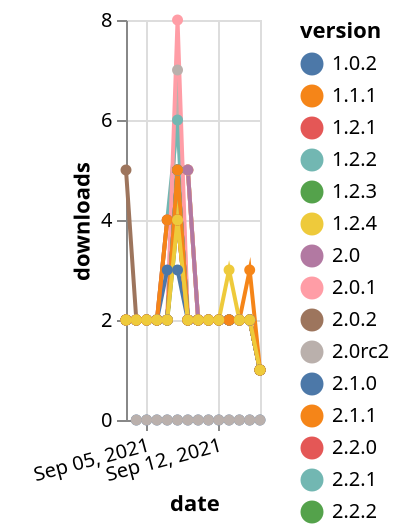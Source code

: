 {"$schema": "https://vega.github.io/schema/vega-lite/v5.json", "description": "A simple bar chart with embedded data.", "data": {"values": [{"date": "2021-09-03", "total": 534, "delta": 2, "version": "2.0.2"}, {"date": "2021-09-04", "total": 536, "delta": 2, "version": "2.0.2"}, {"date": "2021-09-05", "total": 538, "delta": 2, "version": "2.0.2"}, {"date": "2021-09-06", "total": 540, "delta": 2, "version": "2.0.2"}, {"date": "2021-09-07", "total": 542, "delta": 2, "version": "2.0.2"}, {"date": "2021-09-08", "total": 547, "delta": 5, "version": "2.0.2"}, {"date": "2021-09-09", "total": 549, "delta": 2, "version": "2.0.2"}, {"date": "2021-09-10", "total": 551, "delta": 2, "version": "2.0.2"}, {"date": "2021-09-11", "total": 553, "delta": 2, "version": "2.0.2"}, {"date": "2021-09-12", "total": 555, "delta": 2, "version": "2.0.2"}, {"date": "2021-09-13", "total": 557, "delta": 2, "version": "2.0.2"}, {"date": "2021-09-14", "total": 559, "delta": 2, "version": "2.0.2"}, {"date": "2021-09-15", "total": 561, "delta": 2, "version": "2.0.2"}, {"date": "2021-09-16", "total": 562, "delta": 1, "version": "2.0.2"}, {"date": "2021-09-03", "total": 370, "delta": 5, "version": "2.3.0"}, {"date": "2021-09-04", "total": 372, "delta": 2, "version": "2.3.0"}, {"date": "2021-09-05", "total": 374, "delta": 2, "version": "2.3.0"}, {"date": "2021-09-06", "total": 376, "delta": 2, "version": "2.3.0"}, {"date": "2021-09-07", "total": 378, "delta": 2, "version": "2.3.0"}, {"date": "2021-09-08", "total": 383, "delta": 5, "version": "2.3.0"}, {"date": "2021-09-09", "total": 388, "delta": 5, "version": "2.3.0"}, {"date": "2021-09-10", "total": 390, "delta": 2, "version": "2.3.0"}, {"date": "2021-09-11", "total": 392, "delta": 2, "version": "2.3.0"}, {"date": "2021-09-12", "total": 394, "delta": 2, "version": "2.3.0"}, {"date": "2021-09-13", "total": 396, "delta": 2, "version": "2.3.0"}, {"date": "2021-09-14", "total": 398, "delta": 2, "version": "2.3.0"}, {"date": "2021-09-15", "total": 400, "delta": 2, "version": "2.3.0"}, {"date": "2021-09-16", "total": 401, "delta": 1, "version": "2.3.0"}, {"date": "2021-09-03", "total": 519, "delta": 2, "version": "2.2.3"}, {"date": "2021-09-04", "total": 521, "delta": 2, "version": "2.2.3"}, {"date": "2021-09-05", "total": 523, "delta": 2, "version": "2.2.3"}, {"date": "2021-09-06", "total": 525, "delta": 2, "version": "2.2.3"}, {"date": "2021-09-07", "total": 527, "delta": 2, "version": "2.2.3"}, {"date": "2021-09-08", "total": 532, "delta": 5, "version": "2.2.3"}, {"date": "2021-09-09", "total": 537, "delta": 5, "version": "2.2.3"}, {"date": "2021-09-10", "total": 539, "delta": 2, "version": "2.2.3"}, {"date": "2021-09-11", "total": 541, "delta": 2, "version": "2.2.3"}, {"date": "2021-09-12", "total": 543, "delta": 2, "version": "2.2.3"}, {"date": "2021-09-13", "total": 545, "delta": 2, "version": "2.2.3"}, {"date": "2021-09-14", "total": 547, "delta": 2, "version": "2.2.3"}, {"date": "2021-09-15", "total": 549, "delta": 2, "version": "2.2.3"}, {"date": "2021-09-16", "total": 550, "delta": 1, "version": "2.2.3"}, {"date": "2021-09-03", "total": 469, "delta": 2, "version": "2.2.5"}, {"date": "2021-09-04", "total": 471, "delta": 2, "version": "2.2.5"}, {"date": "2021-09-05", "total": 473, "delta": 2, "version": "2.2.5"}, {"date": "2021-09-06", "total": 475, "delta": 2, "version": "2.2.5"}, {"date": "2021-09-07", "total": 477, "delta": 2, "version": "2.2.5"}, {"date": "2021-09-08", "total": 482, "delta": 5, "version": "2.2.5"}, {"date": "2021-09-09", "total": 487, "delta": 5, "version": "2.2.5"}, {"date": "2021-09-10", "total": 489, "delta": 2, "version": "2.2.5"}, {"date": "2021-09-11", "total": 491, "delta": 2, "version": "2.2.5"}, {"date": "2021-09-12", "total": 493, "delta": 2, "version": "2.2.5"}, {"date": "2021-09-13", "total": 495, "delta": 2, "version": "2.2.5"}, {"date": "2021-09-14", "total": 497, "delta": 2, "version": "2.2.5"}, {"date": "2021-09-15", "total": 499, "delta": 2, "version": "2.2.5"}, {"date": "2021-09-16", "total": 500, "delta": 1, "version": "2.2.5"}, {"date": "2021-09-03", "total": 575, "delta": 2, "version": "2.0"}, {"date": "2021-09-04", "total": 577, "delta": 2, "version": "2.0"}, {"date": "2021-09-05", "total": 579, "delta": 2, "version": "2.0"}, {"date": "2021-09-06", "total": 581, "delta": 2, "version": "2.0"}, {"date": "2021-09-07", "total": 583, "delta": 2, "version": "2.0"}, {"date": "2021-09-08", "total": 588, "delta": 5, "version": "2.0"}, {"date": "2021-09-09", "total": 590, "delta": 2, "version": "2.0"}, {"date": "2021-09-10", "total": 592, "delta": 2, "version": "2.0"}, {"date": "2021-09-11", "total": 594, "delta": 2, "version": "2.0"}, {"date": "2021-09-12", "total": 596, "delta": 2, "version": "2.0"}, {"date": "2021-09-13", "total": 598, "delta": 2, "version": "2.0"}, {"date": "2021-09-14", "total": 600, "delta": 2, "version": "2.0"}, {"date": "2021-09-15", "total": 602, "delta": 2, "version": "2.0"}, {"date": "2021-09-16", "total": 603, "delta": 1, "version": "2.0"}, {"date": "2021-09-03", "total": 1492, "delta": 2, "version": "2.0rc2"}, {"date": "2021-09-04", "total": 1494, "delta": 2, "version": "2.0rc2"}, {"date": "2021-09-05", "total": 1496, "delta": 2, "version": "2.0rc2"}, {"date": "2021-09-06", "total": 1498, "delta": 2, "version": "2.0rc2"}, {"date": "2021-09-07", "total": 1500, "delta": 2, "version": "2.0rc2"}, {"date": "2021-09-08", "total": 1507, "delta": 7, "version": "2.0rc2"}, {"date": "2021-09-09", "total": 1509, "delta": 2, "version": "2.0rc2"}, {"date": "2021-09-10", "total": 1511, "delta": 2, "version": "2.0rc2"}, {"date": "2021-09-11", "total": 1513, "delta": 2, "version": "2.0rc2"}, {"date": "2021-09-12", "total": 1515, "delta": 2, "version": "2.0rc2"}, {"date": "2021-09-13", "total": 1517, "delta": 2, "version": "2.0rc2"}, {"date": "2021-09-14", "total": 1519, "delta": 2, "version": "2.0rc2"}, {"date": "2021-09-15", "total": 1521, "delta": 2, "version": "2.0rc2"}, {"date": "2021-09-16", "total": 1522, "delta": 1, "version": "2.0rc2"}, {"date": "2021-09-03", "total": 468, "delta": 2, "version": "2.2.4"}, {"date": "2021-09-04", "total": 470, "delta": 2, "version": "2.2.4"}, {"date": "2021-09-05", "total": 472, "delta": 2, "version": "2.2.4"}, {"date": "2021-09-06", "total": 474, "delta": 2, "version": "2.2.4"}, {"date": "2021-09-07", "total": 476, "delta": 2, "version": "2.2.4"}, {"date": "2021-09-08", "total": 481, "delta": 5, "version": "2.2.4"}, {"date": "2021-09-09", "total": 486, "delta": 5, "version": "2.2.4"}, {"date": "2021-09-10", "total": 488, "delta": 2, "version": "2.2.4"}, {"date": "2021-09-11", "total": 490, "delta": 2, "version": "2.2.4"}, {"date": "2021-09-12", "total": 492, "delta": 2, "version": "2.2.4"}, {"date": "2021-09-13", "total": 494, "delta": 2, "version": "2.2.4"}, {"date": "2021-09-14", "total": 496, "delta": 2, "version": "2.2.4"}, {"date": "2021-09-15", "total": 498, "delta": 2, "version": "2.2.4"}, {"date": "2021-09-16", "total": 499, "delta": 1, "version": "2.2.4"}, {"date": "2021-09-03", "total": 2871, "delta": 2, "version": "1.2.2"}, {"date": "2021-09-04", "total": 2873, "delta": 2, "version": "1.2.2"}, {"date": "2021-09-05", "total": 2875, "delta": 2, "version": "1.2.2"}, {"date": "2021-09-06", "total": 2877, "delta": 2, "version": "1.2.2"}, {"date": "2021-09-07", "total": 2881, "delta": 4, "version": "1.2.2"}, {"date": "2021-09-08", "total": 2887, "delta": 6, "version": "1.2.2"}, {"date": "2021-09-09", "total": 2889, "delta": 2, "version": "1.2.2"}, {"date": "2021-09-10", "total": 2891, "delta": 2, "version": "1.2.2"}, {"date": "2021-09-11", "total": 2893, "delta": 2, "version": "1.2.2"}, {"date": "2021-09-12", "total": 2895, "delta": 2, "version": "1.2.2"}, {"date": "2021-09-13", "total": 2897, "delta": 2, "version": "1.2.2"}, {"date": "2021-09-14", "total": 2899, "delta": 2, "version": "1.2.2"}, {"date": "2021-09-15", "total": 2901, "delta": 2, "version": "1.2.2"}, {"date": "2021-09-16", "total": 2902, "delta": 1, "version": "1.2.2"}, {"date": "2021-09-03", "total": 673, "delta": 2, "version": "2.0.1"}, {"date": "2021-09-04", "total": 675, "delta": 2, "version": "2.0.1"}, {"date": "2021-09-05", "total": 677, "delta": 2, "version": "2.0.1"}, {"date": "2021-09-06", "total": 679, "delta": 2, "version": "2.0.1"}, {"date": "2021-09-07", "total": 681, "delta": 2, "version": "2.0.1"}, {"date": "2021-09-08", "total": 689, "delta": 8, "version": "2.0.1"}, {"date": "2021-09-09", "total": 691, "delta": 2, "version": "2.0.1"}, {"date": "2021-09-10", "total": 693, "delta": 2, "version": "2.0.1"}, {"date": "2021-09-11", "total": 695, "delta": 2, "version": "2.0.1"}, {"date": "2021-09-12", "total": 697, "delta": 2, "version": "2.0.1"}, {"date": "2021-09-13", "total": 699, "delta": 2, "version": "2.0.1"}, {"date": "2021-09-14", "total": 701, "delta": 2, "version": "2.0.1"}, {"date": "2021-09-15", "total": 703, "delta": 2, "version": "2.0.1"}, {"date": "2021-09-16", "total": 704, "delta": 1, "version": "2.0.1"}, {"date": "2021-09-03", "total": 2482, "delta": 2, "version": "1.2.3"}, {"date": "2021-09-04", "total": 2484, "delta": 2, "version": "1.2.3"}, {"date": "2021-09-05", "total": 2486, "delta": 2, "version": "1.2.3"}, {"date": "2021-09-06", "total": 2488, "delta": 2, "version": "1.2.3"}, {"date": "2021-09-07", "total": 2490, "delta": 2, "version": "1.2.3"}, {"date": "2021-09-08", "total": 2494, "delta": 4, "version": "1.2.3"}, {"date": "2021-09-09", "total": 2496, "delta": 2, "version": "1.2.3"}, {"date": "2021-09-10", "total": 2498, "delta": 2, "version": "1.2.3"}, {"date": "2021-09-11", "total": 2500, "delta": 2, "version": "1.2.3"}, {"date": "2021-09-12", "total": 2502, "delta": 2, "version": "1.2.3"}, {"date": "2021-09-13", "total": 2504, "delta": 2, "version": "1.2.3"}, {"date": "2021-09-14", "total": 2506, "delta": 2, "version": "1.2.3"}, {"date": "2021-09-15", "total": 2508, "delta": 2, "version": "1.2.3"}, {"date": "2021-09-16", "total": 2509, "delta": 1, "version": "1.2.3"}, {"date": "2021-09-03", "total": 461, "delta": 2, "version": "2.2.0"}, {"date": "2021-09-04", "total": 463, "delta": 2, "version": "2.2.0"}, {"date": "2021-09-05", "total": 465, "delta": 2, "version": "2.2.0"}, {"date": "2021-09-06", "total": 467, "delta": 2, "version": "2.2.0"}, {"date": "2021-09-07", "total": 469, "delta": 2, "version": "2.2.0"}, {"date": "2021-09-08", "total": 474, "delta": 5, "version": "2.2.0"}, {"date": "2021-09-09", "total": 476, "delta": 2, "version": "2.2.0"}, {"date": "2021-09-10", "total": 478, "delta": 2, "version": "2.2.0"}, {"date": "2021-09-11", "total": 480, "delta": 2, "version": "2.2.0"}, {"date": "2021-09-12", "total": 482, "delta": 2, "version": "2.2.0"}, {"date": "2021-09-13", "total": 484, "delta": 2, "version": "2.2.0"}, {"date": "2021-09-14", "total": 486, "delta": 2, "version": "2.2.0"}, {"date": "2021-09-15", "total": 488, "delta": 2, "version": "2.2.0"}, {"date": "2021-09-16", "total": 489, "delta": 1, "version": "2.2.0"}, {"date": "2021-09-03", "total": 451, "delta": 2, "version": "2.2.2"}, {"date": "2021-09-04", "total": 453, "delta": 2, "version": "2.2.2"}, {"date": "2021-09-05", "total": 455, "delta": 2, "version": "2.2.2"}, {"date": "2021-09-06", "total": 457, "delta": 2, "version": "2.2.2"}, {"date": "2021-09-07", "total": 459, "delta": 2, "version": "2.2.2"}, {"date": "2021-09-08", "total": 464, "delta": 5, "version": "2.2.2"}, {"date": "2021-09-09", "total": 466, "delta": 2, "version": "2.2.2"}, {"date": "2021-09-10", "total": 468, "delta": 2, "version": "2.2.2"}, {"date": "2021-09-11", "total": 470, "delta": 2, "version": "2.2.2"}, {"date": "2021-09-12", "total": 472, "delta": 2, "version": "2.2.2"}, {"date": "2021-09-13", "total": 474, "delta": 2, "version": "2.2.2"}, {"date": "2021-09-14", "total": 476, "delta": 2, "version": "2.2.2"}, {"date": "2021-09-15", "total": 478, "delta": 2, "version": "2.2.2"}, {"date": "2021-09-16", "total": 479, "delta": 1, "version": "2.2.2"}, {"date": "2021-09-03", "total": 2268, "delta": 2, "version": "1.0.2"}, {"date": "2021-09-04", "total": 2270, "delta": 2, "version": "1.0.2"}, {"date": "2021-09-05", "total": 2272, "delta": 2, "version": "1.0.2"}, {"date": "2021-09-06", "total": 2274, "delta": 2, "version": "1.0.2"}, {"date": "2021-09-07", "total": 2277, "delta": 3, "version": "1.0.2"}, {"date": "2021-09-08", "total": 2280, "delta": 3, "version": "1.0.2"}, {"date": "2021-09-09", "total": 2282, "delta": 2, "version": "1.0.2"}, {"date": "2021-09-10", "total": 2284, "delta": 2, "version": "1.0.2"}, {"date": "2021-09-11", "total": 2286, "delta": 2, "version": "1.0.2"}, {"date": "2021-09-12", "total": 2288, "delta": 2, "version": "1.0.2"}, {"date": "2021-09-13", "total": 2290, "delta": 2, "version": "1.0.2"}, {"date": "2021-09-14", "total": 2292, "delta": 2, "version": "1.0.2"}, {"date": "2021-09-15", "total": 2294, "delta": 2, "version": "1.0.2"}, {"date": "2021-09-16", "total": 2295, "delta": 1, "version": "1.0.2"}, {"date": "2021-09-03", "total": 2511, "delta": 2, "version": "1.2.1"}, {"date": "2021-09-04", "total": 2513, "delta": 2, "version": "1.2.1"}, {"date": "2021-09-05", "total": 2515, "delta": 2, "version": "1.2.1"}, {"date": "2021-09-06", "total": 2517, "delta": 2, "version": "1.2.1"}, {"date": "2021-09-07", "total": 2521, "delta": 4, "version": "1.2.1"}, {"date": "2021-09-08", "total": 2525, "delta": 4, "version": "1.2.1"}, {"date": "2021-09-09", "total": 2527, "delta": 2, "version": "1.2.1"}, {"date": "2021-09-10", "total": 2529, "delta": 2, "version": "1.2.1"}, {"date": "2021-09-11", "total": 2531, "delta": 2, "version": "1.2.1"}, {"date": "2021-09-12", "total": 2533, "delta": 2, "version": "1.2.1"}, {"date": "2021-09-13", "total": 2535, "delta": 2, "version": "1.2.1"}, {"date": "2021-09-14", "total": 2537, "delta": 2, "version": "1.2.1"}, {"date": "2021-09-15", "total": 2539, "delta": 2, "version": "1.2.1"}, {"date": "2021-09-16", "total": 2540, "delta": 1, "version": "1.2.1"}, {"date": "2021-09-03", "total": 513, "delta": 2, "version": "2.1.0"}, {"date": "2021-09-04", "total": 515, "delta": 2, "version": "2.1.0"}, {"date": "2021-09-05", "total": 517, "delta": 2, "version": "2.1.0"}, {"date": "2021-09-06", "total": 519, "delta": 2, "version": "2.1.0"}, {"date": "2021-09-07", "total": 521, "delta": 2, "version": "2.1.0"}, {"date": "2021-09-08", "total": 526, "delta": 5, "version": "2.1.0"}, {"date": "2021-09-09", "total": 528, "delta": 2, "version": "2.1.0"}, {"date": "2021-09-10", "total": 530, "delta": 2, "version": "2.1.0"}, {"date": "2021-09-11", "total": 532, "delta": 2, "version": "2.1.0"}, {"date": "2021-09-12", "total": 534, "delta": 2, "version": "2.1.0"}, {"date": "2021-09-13", "total": 536, "delta": 2, "version": "2.1.0"}, {"date": "2021-09-14", "total": 538, "delta": 2, "version": "2.1.0"}, {"date": "2021-09-15", "total": 540, "delta": 2, "version": "2.1.0"}, {"date": "2021-09-16", "total": 541, "delta": 1, "version": "2.1.0"}, {"date": "2021-09-03", "total": 455, "delta": 2, "version": "2.2.1"}, {"date": "2021-09-04", "total": 457, "delta": 2, "version": "2.2.1"}, {"date": "2021-09-05", "total": 459, "delta": 2, "version": "2.2.1"}, {"date": "2021-09-06", "total": 461, "delta": 2, "version": "2.2.1"}, {"date": "2021-09-07", "total": 463, "delta": 2, "version": "2.2.1"}, {"date": "2021-09-08", "total": 468, "delta": 5, "version": "2.2.1"}, {"date": "2021-09-09", "total": 470, "delta": 2, "version": "2.2.1"}, {"date": "2021-09-10", "total": 472, "delta": 2, "version": "2.2.1"}, {"date": "2021-09-11", "total": 474, "delta": 2, "version": "2.2.1"}, {"date": "2021-09-12", "total": 476, "delta": 2, "version": "2.2.1"}, {"date": "2021-09-13", "total": 478, "delta": 2, "version": "2.2.1"}, {"date": "2021-09-14", "total": 480, "delta": 2, "version": "2.2.1"}, {"date": "2021-09-15", "total": 482, "delta": 2, "version": "2.2.1"}, {"date": "2021-09-16", "total": 483, "delta": 1, "version": "2.2.1"}, {"date": "2021-09-04", "total": 82, "delta": 0, "version": "2.3.2"}, {"date": "2021-09-05", "total": 97, "delta": 0, "version": "2.3.2"}, {"date": "2021-09-06", "total": 99, "delta": 0, "version": "2.3.2"}, {"date": "2021-09-07", "total": 111, "delta": 0, "version": "2.3.2"}, {"date": "2021-09-08", "total": 116, "delta": 0, "version": "2.3.2"}, {"date": "2021-09-09", "total": 121, "delta": 0, "version": "2.3.2"}, {"date": "2021-09-10", "total": 124, "delta": 0, "version": "2.3.2"}, {"date": "2021-09-11", "total": 128, "delta": 0, "version": "2.3.2"}, {"date": "2021-09-12", "total": 130, "delta": 0, "version": "2.3.2"}, {"date": "2021-09-13", "total": 134, "delta": 0, "version": "2.3.2"}, {"date": "2021-09-14", "total": 137, "delta": 0, "version": "2.3.2"}, {"date": "2021-09-15", "total": 141, "delta": 0, "version": "2.3.2"}, {"date": "2021-09-16", "total": 142, "delta": 0, "version": "2.3.2"}, {"date": "2021-09-03", "total": 2484, "delta": 2, "version": "1.1.1"}, {"date": "2021-09-04", "total": 2486, "delta": 2, "version": "1.1.1"}, {"date": "2021-09-05", "total": 2488, "delta": 2, "version": "1.1.1"}, {"date": "2021-09-06", "total": 2490, "delta": 2, "version": "1.1.1"}, {"date": "2021-09-07", "total": 2494, "delta": 4, "version": "1.1.1"}, {"date": "2021-09-08", "total": 2498, "delta": 4, "version": "1.1.1"}, {"date": "2021-09-09", "total": 2500, "delta": 2, "version": "1.1.1"}, {"date": "2021-09-10", "total": 2502, "delta": 2, "version": "1.1.1"}, {"date": "2021-09-11", "total": 2504, "delta": 2, "version": "1.1.1"}, {"date": "2021-09-12", "total": 2506, "delta": 2, "version": "1.1.1"}, {"date": "2021-09-13", "total": 2508, "delta": 2, "version": "1.1.1"}, {"date": "2021-09-14", "total": 2510, "delta": 2, "version": "1.1.1"}, {"date": "2021-09-15", "total": 2513, "delta": 3, "version": "1.1.1"}, {"date": "2021-09-16", "total": 2514, "delta": 1, "version": "1.1.1"}, {"date": "2021-09-03", "total": 523, "delta": 2, "version": "2.1.1"}, {"date": "2021-09-04", "total": 525, "delta": 2, "version": "2.1.1"}, {"date": "2021-09-05", "total": 527, "delta": 2, "version": "2.1.1"}, {"date": "2021-09-06", "total": 529, "delta": 2, "version": "2.1.1"}, {"date": "2021-09-07", "total": 531, "delta": 2, "version": "2.1.1"}, {"date": "2021-09-08", "total": 536, "delta": 5, "version": "2.1.1"}, {"date": "2021-09-09", "total": 538, "delta": 2, "version": "2.1.1"}, {"date": "2021-09-10", "total": 540, "delta": 2, "version": "2.1.1"}, {"date": "2021-09-11", "total": 542, "delta": 2, "version": "2.1.1"}, {"date": "2021-09-12", "total": 544, "delta": 2, "version": "2.1.1"}, {"date": "2021-09-13", "total": 546, "delta": 2, "version": "2.1.1"}, {"date": "2021-09-14", "total": 548, "delta": 2, "version": "2.1.1"}, {"date": "2021-09-15", "total": 550, "delta": 2, "version": "2.1.1"}, {"date": "2021-09-16", "total": 551, "delta": 1, "version": "2.1.1"}, {"date": "2021-09-03", "total": 2579, "delta": 2, "version": "1.2.4"}, {"date": "2021-09-04", "total": 2581, "delta": 2, "version": "1.2.4"}, {"date": "2021-09-05", "total": 2583, "delta": 2, "version": "1.2.4"}, {"date": "2021-09-06", "total": 2585, "delta": 2, "version": "1.2.4"}, {"date": "2021-09-07", "total": 2587, "delta": 2, "version": "1.2.4"}, {"date": "2021-09-08", "total": 2591, "delta": 4, "version": "1.2.4"}, {"date": "2021-09-09", "total": 2593, "delta": 2, "version": "1.2.4"}, {"date": "2021-09-10", "total": 2595, "delta": 2, "version": "1.2.4"}, {"date": "2021-09-11", "total": 2597, "delta": 2, "version": "1.2.4"}, {"date": "2021-09-12", "total": 2599, "delta": 2, "version": "1.2.4"}, {"date": "2021-09-13", "total": 2602, "delta": 3, "version": "1.2.4"}, {"date": "2021-09-14", "total": 2604, "delta": 2, "version": "1.2.4"}, {"date": "2021-09-15", "total": 2606, "delta": 2, "version": "1.2.4"}, {"date": "2021-09-16", "total": 2607, "delta": 1, "version": "1.2.4"}, {"date": "2021-09-04", "total": 86, "delta": 0, "version": "2.3.1"}, {"date": "2021-09-05", "total": 97, "delta": 0, "version": "2.3.1"}, {"date": "2021-09-06", "total": 99, "delta": 0, "version": "2.3.1"}, {"date": "2021-09-07", "total": 110, "delta": 0, "version": "2.3.1"}, {"date": "2021-09-08", "total": 115, "delta": 0, "version": "2.3.1"}, {"date": "2021-09-09", "total": 120, "delta": 0, "version": "2.3.1"}, {"date": "2021-09-10", "total": 122, "delta": 0, "version": "2.3.1"}, {"date": "2021-09-11", "total": 124, "delta": 0, "version": "2.3.1"}, {"date": "2021-09-12", "total": 126, "delta": 0, "version": "2.3.1"}, {"date": "2021-09-13", "total": 128, "delta": 0, "version": "2.3.1"}, {"date": "2021-09-14", "total": 130, "delta": 0, "version": "2.3.1"}, {"date": "2021-09-15", "total": 132, "delta": 0, "version": "2.3.1"}, {"date": "2021-09-16", "total": 133, "delta": 0, "version": "2.3.1"}]}, "width": "container", "mark": {"type": "line", "point": {"filled": true}}, "encoding": {"x": {"field": "date", "type": "temporal", "timeUnit": "yearmonthdate", "title": "date", "axis": {"labelAngle": -15}}, "y": {"field": "delta", "type": "quantitative", "title": "downloads"}, "color": {"field": "version", "type": "nominal"}, "tooltip": {"field": "delta"}}}